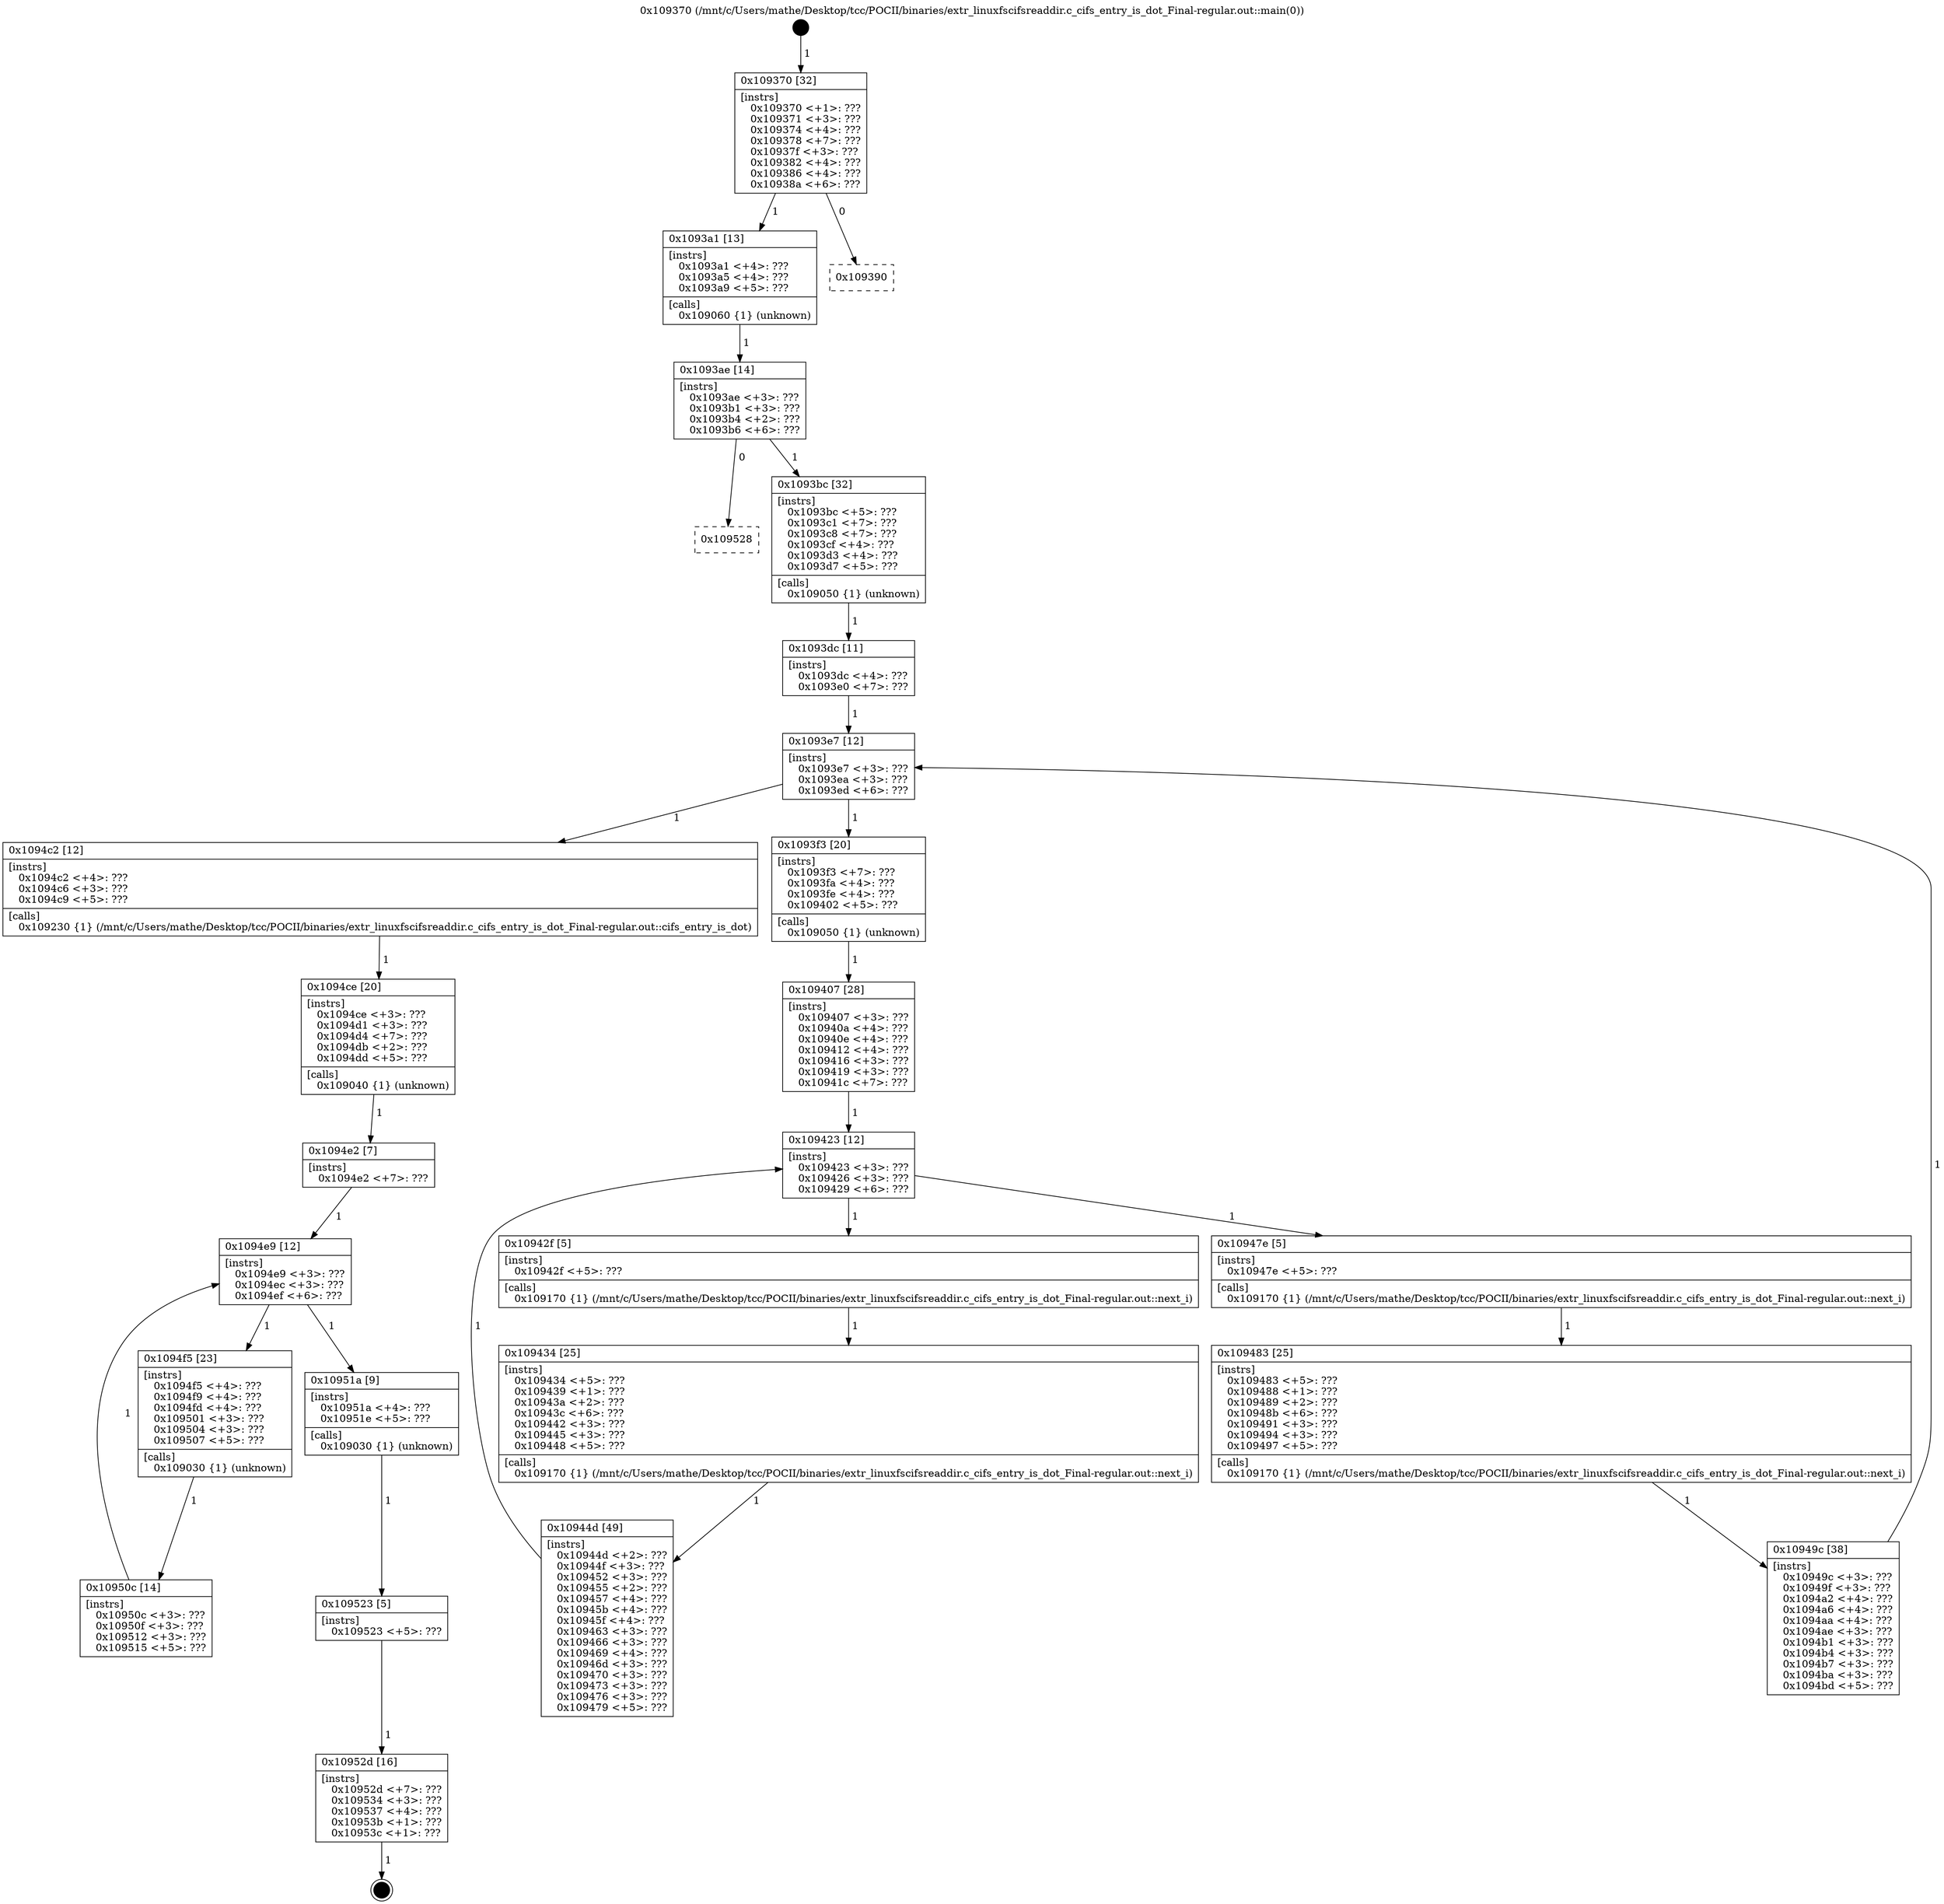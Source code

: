digraph "0x109370" {
  label = "0x109370 (/mnt/c/Users/mathe/Desktop/tcc/POCII/binaries/extr_linuxfscifsreaddir.c_cifs_entry_is_dot_Final-regular.out::main(0))"
  labelloc = "t"
  node[shape=record]

  Entry [label="",width=0.3,height=0.3,shape=circle,fillcolor=black,style=filled]
  "0x109370" [label="{
     0x109370 [32]\l
     | [instrs]\l
     &nbsp;&nbsp;0x109370 \<+1\>: ???\l
     &nbsp;&nbsp;0x109371 \<+3\>: ???\l
     &nbsp;&nbsp;0x109374 \<+4\>: ???\l
     &nbsp;&nbsp;0x109378 \<+7\>: ???\l
     &nbsp;&nbsp;0x10937f \<+3\>: ???\l
     &nbsp;&nbsp;0x109382 \<+4\>: ???\l
     &nbsp;&nbsp;0x109386 \<+4\>: ???\l
     &nbsp;&nbsp;0x10938a \<+6\>: ???\l
  }"]
  "0x1093a1" [label="{
     0x1093a1 [13]\l
     | [instrs]\l
     &nbsp;&nbsp;0x1093a1 \<+4\>: ???\l
     &nbsp;&nbsp;0x1093a5 \<+4\>: ???\l
     &nbsp;&nbsp;0x1093a9 \<+5\>: ???\l
     | [calls]\l
     &nbsp;&nbsp;0x109060 \{1\} (unknown)\l
  }"]
  "0x109390" [label="{
     0x109390\l
  }", style=dashed]
  "0x1093ae" [label="{
     0x1093ae [14]\l
     | [instrs]\l
     &nbsp;&nbsp;0x1093ae \<+3\>: ???\l
     &nbsp;&nbsp;0x1093b1 \<+3\>: ???\l
     &nbsp;&nbsp;0x1093b4 \<+2\>: ???\l
     &nbsp;&nbsp;0x1093b6 \<+6\>: ???\l
  }"]
  "0x109528" [label="{
     0x109528\l
  }", style=dashed]
  "0x1093bc" [label="{
     0x1093bc [32]\l
     | [instrs]\l
     &nbsp;&nbsp;0x1093bc \<+5\>: ???\l
     &nbsp;&nbsp;0x1093c1 \<+7\>: ???\l
     &nbsp;&nbsp;0x1093c8 \<+7\>: ???\l
     &nbsp;&nbsp;0x1093cf \<+4\>: ???\l
     &nbsp;&nbsp;0x1093d3 \<+4\>: ???\l
     &nbsp;&nbsp;0x1093d7 \<+5\>: ???\l
     | [calls]\l
     &nbsp;&nbsp;0x109050 \{1\} (unknown)\l
  }"]
  Exit [label="",width=0.3,height=0.3,shape=circle,fillcolor=black,style=filled,peripheries=2]
  "0x1093e7" [label="{
     0x1093e7 [12]\l
     | [instrs]\l
     &nbsp;&nbsp;0x1093e7 \<+3\>: ???\l
     &nbsp;&nbsp;0x1093ea \<+3\>: ???\l
     &nbsp;&nbsp;0x1093ed \<+6\>: ???\l
  }"]
  "0x1094c2" [label="{
     0x1094c2 [12]\l
     | [instrs]\l
     &nbsp;&nbsp;0x1094c2 \<+4\>: ???\l
     &nbsp;&nbsp;0x1094c6 \<+3\>: ???\l
     &nbsp;&nbsp;0x1094c9 \<+5\>: ???\l
     | [calls]\l
     &nbsp;&nbsp;0x109230 \{1\} (/mnt/c/Users/mathe/Desktop/tcc/POCII/binaries/extr_linuxfscifsreaddir.c_cifs_entry_is_dot_Final-regular.out::cifs_entry_is_dot)\l
  }"]
  "0x1093f3" [label="{
     0x1093f3 [20]\l
     | [instrs]\l
     &nbsp;&nbsp;0x1093f3 \<+7\>: ???\l
     &nbsp;&nbsp;0x1093fa \<+4\>: ???\l
     &nbsp;&nbsp;0x1093fe \<+4\>: ???\l
     &nbsp;&nbsp;0x109402 \<+5\>: ???\l
     | [calls]\l
     &nbsp;&nbsp;0x109050 \{1\} (unknown)\l
  }"]
  "0x109423" [label="{
     0x109423 [12]\l
     | [instrs]\l
     &nbsp;&nbsp;0x109423 \<+3\>: ???\l
     &nbsp;&nbsp;0x109426 \<+3\>: ???\l
     &nbsp;&nbsp;0x109429 \<+6\>: ???\l
  }"]
  "0x10947e" [label="{
     0x10947e [5]\l
     | [instrs]\l
     &nbsp;&nbsp;0x10947e \<+5\>: ???\l
     | [calls]\l
     &nbsp;&nbsp;0x109170 \{1\} (/mnt/c/Users/mathe/Desktop/tcc/POCII/binaries/extr_linuxfscifsreaddir.c_cifs_entry_is_dot_Final-regular.out::next_i)\l
  }"]
  "0x10942f" [label="{
     0x10942f [5]\l
     | [instrs]\l
     &nbsp;&nbsp;0x10942f \<+5\>: ???\l
     | [calls]\l
     &nbsp;&nbsp;0x109170 \{1\} (/mnt/c/Users/mathe/Desktop/tcc/POCII/binaries/extr_linuxfscifsreaddir.c_cifs_entry_is_dot_Final-regular.out::next_i)\l
  }"]
  "0x109434" [label="{
     0x109434 [25]\l
     | [instrs]\l
     &nbsp;&nbsp;0x109434 \<+5\>: ???\l
     &nbsp;&nbsp;0x109439 \<+1\>: ???\l
     &nbsp;&nbsp;0x10943a \<+2\>: ???\l
     &nbsp;&nbsp;0x10943c \<+6\>: ???\l
     &nbsp;&nbsp;0x109442 \<+3\>: ???\l
     &nbsp;&nbsp;0x109445 \<+3\>: ???\l
     &nbsp;&nbsp;0x109448 \<+5\>: ???\l
     | [calls]\l
     &nbsp;&nbsp;0x109170 \{1\} (/mnt/c/Users/mathe/Desktop/tcc/POCII/binaries/extr_linuxfscifsreaddir.c_cifs_entry_is_dot_Final-regular.out::next_i)\l
  }"]
  "0x10944d" [label="{
     0x10944d [49]\l
     | [instrs]\l
     &nbsp;&nbsp;0x10944d \<+2\>: ???\l
     &nbsp;&nbsp;0x10944f \<+3\>: ???\l
     &nbsp;&nbsp;0x109452 \<+3\>: ???\l
     &nbsp;&nbsp;0x109455 \<+2\>: ???\l
     &nbsp;&nbsp;0x109457 \<+4\>: ???\l
     &nbsp;&nbsp;0x10945b \<+4\>: ???\l
     &nbsp;&nbsp;0x10945f \<+4\>: ???\l
     &nbsp;&nbsp;0x109463 \<+3\>: ???\l
     &nbsp;&nbsp;0x109466 \<+3\>: ???\l
     &nbsp;&nbsp;0x109469 \<+4\>: ???\l
     &nbsp;&nbsp;0x10946d \<+3\>: ???\l
     &nbsp;&nbsp;0x109470 \<+3\>: ???\l
     &nbsp;&nbsp;0x109473 \<+3\>: ???\l
     &nbsp;&nbsp;0x109476 \<+3\>: ???\l
     &nbsp;&nbsp;0x109479 \<+5\>: ???\l
  }"]
  "0x109407" [label="{
     0x109407 [28]\l
     | [instrs]\l
     &nbsp;&nbsp;0x109407 \<+3\>: ???\l
     &nbsp;&nbsp;0x10940a \<+4\>: ???\l
     &nbsp;&nbsp;0x10940e \<+4\>: ???\l
     &nbsp;&nbsp;0x109412 \<+4\>: ???\l
     &nbsp;&nbsp;0x109416 \<+3\>: ???\l
     &nbsp;&nbsp;0x109419 \<+3\>: ???\l
     &nbsp;&nbsp;0x10941c \<+7\>: ???\l
  }"]
  "0x109483" [label="{
     0x109483 [25]\l
     | [instrs]\l
     &nbsp;&nbsp;0x109483 \<+5\>: ???\l
     &nbsp;&nbsp;0x109488 \<+1\>: ???\l
     &nbsp;&nbsp;0x109489 \<+2\>: ???\l
     &nbsp;&nbsp;0x10948b \<+6\>: ???\l
     &nbsp;&nbsp;0x109491 \<+3\>: ???\l
     &nbsp;&nbsp;0x109494 \<+3\>: ???\l
     &nbsp;&nbsp;0x109497 \<+5\>: ???\l
     | [calls]\l
     &nbsp;&nbsp;0x109170 \{1\} (/mnt/c/Users/mathe/Desktop/tcc/POCII/binaries/extr_linuxfscifsreaddir.c_cifs_entry_is_dot_Final-regular.out::next_i)\l
  }"]
  "0x10949c" [label="{
     0x10949c [38]\l
     | [instrs]\l
     &nbsp;&nbsp;0x10949c \<+3\>: ???\l
     &nbsp;&nbsp;0x10949f \<+3\>: ???\l
     &nbsp;&nbsp;0x1094a2 \<+4\>: ???\l
     &nbsp;&nbsp;0x1094a6 \<+4\>: ???\l
     &nbsp;&nbsp;0x1094aa \<+4\>: ???\l
     &nbsp;&nbsp;0x1094ae \<+3\>: ???\l
     &nbsp;&nbsp;0x1094b1 \<+3\>: ???\l
     &nbsp;&nbsp;0x1094b4 \<+3\>: ???\l
     &nbsp;&nbsp;0x1094b7 \<+3\>: ???\l
     &nbsp;&nbsp;0x1094ba \<+3\>: ???\l
     &nbsp;&nbsp;0x1094bd \<+5\>: ???\l
  }"]
  "0x1093dc" [label="{
     0x1093dc [11]\l
     | [instrs]\l
     &nbsp;&nbsp;0x1093dc \<+4\>: ???\l
     &nbsp;&nbsp;0x1093e0 \<+7\>: ???\l
  }"]
  "0x1094ce" [label="{
     0x1094ce [20]\l
     | [instrs]\l
     &nbsp;&nbsp;0x1094ce \<+3\>: ???\l
     &nbsp;&nbsp;0x1094d1 \<+3\>: ???\l
     &nbsp;&nbsp;0x1094d4 \<+7\>: ???\l
     &nbsp;&nbsp;0x1094db \<+2\>: ???\l
     &nbsp;&nbsp;0x1094dd \<+5\>: ???\l
     | [calls]\l
     &nbsp;&nbsp;0x109040 \{1\} (unknown)\l
  }"]
  "0x1094e9" [label="{
     0x1094e9 [12]\l
     | [instrs]\l
     &nbsp;&nbsp;0x1094e9 \<+3\>: ???\l
     &nbsp;&nbsp;0x1094ec \<+3\>: ???\l
     &nbsp;&nbsp;0x1094ef \<+6\>: ???\l
  }"]
  "0x10951a" [label="{
     0x10951a [9]\l
     | [instrs]\l
     &nbsp;&nbsp;0x10951a \<+4\>: ???\l
     &nbsp;&nbsp;0x10951e \<+5\>: ???\l
     | [calls]\l
     &nbsp;&nbsp;0x109030 \{1\} (unknown)\l
  }"]
  "0x1094f5" [label="{
     0x1094f5 [23]\l
     | [instrs]\l
     &nbsp;&nbsp;0x1094f5 \<+4\>: ???\l
     &nbsp;&nbsp;0x1094f9 \<+4\>: ???\l
     &nbsp;&nbsp;0x1094fd \<+4\>: ???\l
     &nbsp;&nbsp;0x109501 \<+3\>: ???\l
     &nbsp;&nbsp;0x109504 \<+3\>: ???\l
     &nbsp;&nbsp;0x109507 \<+5\>: ???\l
     | [calls]\l
     &nbsp;&nbsp;0x109030 \{1\} (unknown)\l
  }"]
  "0x10950c" [label="{
     0x10950c [14]\l
     | [instrs]\l
     &nbsp;&nbsp;0x10950c \<+3\>: ???\l
     &nbsp;&nbsp;0x10950f \<+3\>: ???\l
     &nbsp;&nbsp;0x109512 \<+3\>: ???\l
     &nbsp;&nbsp;0x109515 \<+5\>: ???\l
  }"]
  "0x1094e2" [label="{
     0x1094e2 [7]\l
     | [instrs]\l
     &nbsp;&nbsp;0x1094e2 \<+7\>: ???\l
  }"]
  "0x109523" [label="{
     0x109523 [5]\l
     | [instrs]\l
     &nbsp;&nbsp;0x109523 \<+5\>: ???\l
  }"]
  "0x10952d" [label="{
     0x10952d [16]\l
     | [instrs]\l
     &nbsp;&nbsp;0x10952d \<+7\>: ???\l
     &nbsp;&nbsp;0x109534 \<+3\>: ???\l
     &nbsp;&nbsp;0x109537 \<+4\>: ???\l
     &nbsp;&nbsp;0x10953b \<+1\>: ???\l
     &nbsp;&nbsp;0x10953c \<+1\>: ???\l
  }"]
  Entry -> "0x109370" [label=" 1"]
  "0x109370" -> "0x1093a1" [label=" 1"]
  "0x109370" -> "0x109390" [label=" 0"]
  "0x1093a1" -> "0x1093ae" [label=" 1"]
  "0x1093ae" -> "0x109528" [label=" 0"]
  "0x1093ae" -> "0x1093bc" [label=" 1"]
  "0x10952d" -> Exit [label=" 1"]
  "0x1093bc" -> "0x1093dc" [label=" 1"]
  "0x1093e7" -> "0x1094c2" [label=" 1"]
  "0x1093e7" -> "0x1093f3" [label=" 1"]
  "0x1093f3" -> "0x109407" [label=" 1"]
  "0x109423" -> "0x10947e" [label=" 1"]
  "0x109423" -> "0x10942f" [label=" 1"]
  "0x10942f" -> "0x109434" [label=" 1"]
  "0x109434" -> "0x10944d" [label=" 1"]
  "0x109407" -> "0x109423" [label=" 1"]
  "0x10944d" -> "0x109423" [label=" 1"]
  "0x10947e" -> "0x109483" [label=" 1"]
  "0x109483" -> "0x10949c" [label=" 1"]
  "0x1093dc" -> "0x1093e7" [label=" 1"]
  "0x10949c" -> "0x1093e7" [label=" 1"]
  "0x1094c2" -> "0x1094ce" [label=" 1"]
  "0x1094ce" -> "0x1094e2" [label=" 1"]
  "0x1094e9" -> "0x10951a" [label=" 1"]
  "0x1094e9" -> "0x1094f5" [label=" 1"]
  "0x1094f5" -> "0x10950c" [label=" 1"]
  "0x1094e2" -> "0x1094e9" [label=" 1"]
  "0x10950c" -> "0x1094e9" [label=" 1"]
  "0x10951a" -> "0x109523" [label=" 1"]
  "0x109523" -> "0x10952d" [label=" 1"]
}
